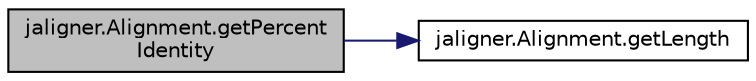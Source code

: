 digraph "jaligner.Alignment.getPercentIdentity"
{
  edge [fontname="Helvetica",fontsize="10",labelfontname="Helvetica",labelfontsize="10"];
  node [fontname="Helvetica",fontsize="10",shape=record];
  rankdir="LR";
  Node1 [label="jaligner.Alignment.getPercent\lIdentity",height=0.2,width=0.4,color="black", fillcolor="grey75", style="filled" fontcolor="black"];
  Node1 -> Node2 [color="midnightblue",fontsize="10",style="solid",fontname="Helvetica"];
  Node2 [label="jaligner.Alignment.getLength",height=0.2,width=0.4,color="black", fillcolor="white", style="filled",URL="$classjaligner_1_1_alignment.html#a7258f6e5bf636f0ac59767f42f1c3d9d"];
}
